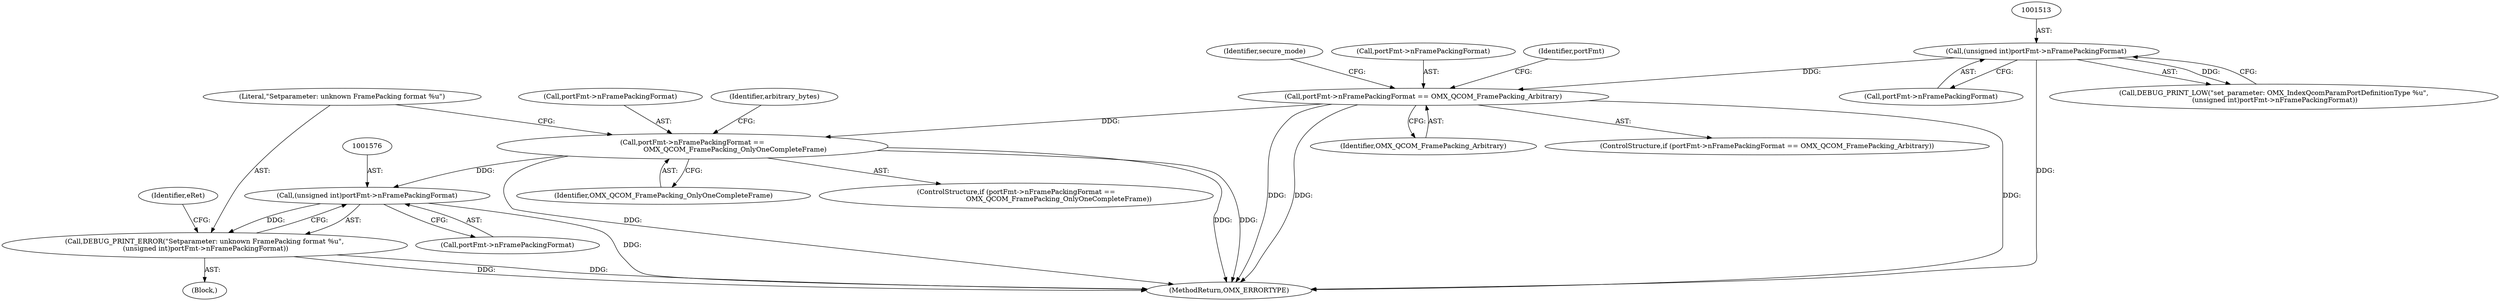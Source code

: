 digraph "0_Android_46e305be6e670a5a0041b0b4861122a0f1aabefa_2@pointer" {
"1001575" [label="(Call,(unsigned int)portFmt->nFramePackingFormat)"];
"1001549" [label="(Call,portFmt->nFramePackingFormat ==\n                                        OMX_QCOM_FramePacking_OnlyOneCompleteFrame)"];
"1001525" [label="(Call,portFmt->nFramePackingFormat == OMX_QCOM_FramePacking_Arbitrary)"];
"1001512" [label="(Call,(unsigned int)portFmt->nFramePackingFormat)"];
"1001573" [label="(Call,DEBUG_PRINT_ERROR(\"Setparameter: unknown FramePacking format %u\",\n (unsigned int)portFmt->nFramePackingFormat))"];
"1001526" [label="(Call,portFmt->nFramePackingFormat)"];
"1001573" [label="(Call,DEBUG_PRINT_ERROR(\"Setparameter: unknown FramePacking format %u\",\n (unsigned int)portFmt->nFramePackingFormat))"];
"1001512" [label="(Call,(unsigned int)portFmt->nFramePackingFormat)"];
"1001551" [label="(Identifier,portFmt)"];
"1001577" [label="(Call,portFmt->nFramePackingFormat)"];
"1001581" [label="(Identifier,eRet)"];
"1001549" [label="(Call,portFmt->nFramePackingFormat ==\n                                        OMX_QCOM_FramePacking_OnlyOneCompleteFrame)"];
"1001550" [label="(Call,portFmt->nFramePackingFormat)"];
"1001525" [label="(Call,portFmt->nFramePackingFormat == OMX_QCOM_FramePacking_Arbitrary)"];
"1001529" [label="(Identifier,OMX_QCOM_FramePacking_Arbitrary)"];
"1003102" [label="(MethodReturn,OMX_ERRORTYPE)"];
"1001532" [label="(Identifier,secure_mode)"];
"1001553" [label="(Identifier,OMX_QCOM_FramePacking_OnlyOneCompleteFrame)"];
"1001524" [label="(ControlStructure,if (portFmt->nFramePackingFormat == OMX_QCOM_FramePacking_Arbitrary))"];
"1001574" [label="(Literal,\"Setparameter: unknown FramePacking format %u\")"];
"1001514" [label="(Call,portFmt->nFramePackingFormat)"];
"1001510" [label="(Call,DEBUG_PRINT_LOW(\"set_parameter: OMX_IndexQcomParamPortDefinitionType %u\",\n (unsigned int)portFmt->nFramePackingFormat))"];
"1001556" [label="(Identifier,arbitrary_bytes)"];
"1001572" [label="(Block,)"];
"1001548" [label="(ControlStructure,if (portFmt->nFramePackingFormat ==\n                                        OMX_QCOM_FramePacking_OnlyOneCompleteFrame))"];
"1001575" [label="(Call,(unsigned int)portFmt->nFramePackingFormat)"];
"1001575" -> "1001573"  [label="AST: "];
"1001575" -> "1001577"  [label="CFG: "];
"1001576" -> "1001575"  [label="AST: "];
"1001577" -> "1001575"  [label="AST: "];
"1001573" -> "1001575"  [label="CFG: "];
"1001575" -> "1003102"  [label="DDG: "];
"1001575" -> "1001573"  [label="DDG: "];
"1001549" -> "1001575"  [label="DDG: "];
"1001549" -> "1001548"  [label="AST: "];
"1001549" -> "1001553"  [label="CFG: "];
"1001550" -> "1001549"  [label="AST: "];
"1001553" -> "1001549"  [label="AST: "];
"1001556" -> "1001549"  [label="CFG: "];
"1001574" -> "1001549"  [label="CFG: "];
"1001549" -> "1003102"  [label="DDG: "];
"1001549" -> "1003102"  [label="DDG: "];
"1001549" -> "1003102"  [label="DDG: "];
"1001525" -> "1001549"  [label="DDG: "];
"1001525" -> "1001524"  [label="AST: "];
"1001525" -> "1001529"  [label="CFG: "];
"1001526" -> "1001525"  [label="AST: "];
"1001529" -> "1001525"  [label="AST: "];
"1001532" -> "1001525"  [label="CFG: "];
"1001551" -> "1001525"  [label="CFG: "];
"1001525" -> "1003102"  [label="DDG: "];
"1001525" -> "1003102"  [label="DDG: "];
"1001525" -> "1003102"  [label="DDG: "];
"1001512" -> "1001525"  [label="DDG: "];
"1001512" -> "1001510"  [label="AST: "];
"1001512" -> "1001514"  [label="CFG: "];
"1001513" -> "1001512"  [label="AST: "];
"1001514" -> "1001512"  [label="AST: "];
"1001510" -> "1001512"  [label="CFG: "];
"1001512" -> "1003102"  [label="DDG: "];
"1001512" -> "1001510"  [label="DDG: "];
"1001573" -> "1001572"  [label="AST: "];
"1001574" -> "1001573"  [label="AST: "];
"1001581" -> "1001573"  [label="CFG: "];
"1001573" -> "1003102"  [label="DDG: "];
"1001573" -> "1003102"  [label="DDG: "];
}
